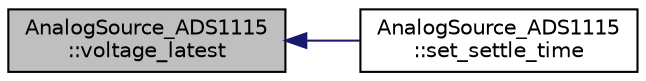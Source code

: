digraph "AnalogSource_ADS1115::voltage_latest"
{
 // INTERACTIVE_SVG=YES
  edge [fontname="Helvetica",fontsize="10",labelfontname="Helvetica",labelfontsize="10"];
  node [fontname="Helvetica",fontsize="10",shape=record];
  rankdir="LR";
  Node1 [label="AnalogSource_ADS1115\l::voltage_latest",height=0.2,width=0.4,color="black", fillcolor="grey75", style="filled", fontcolor="black"];
  Node1 -> Node2 [dir="back",color="midnightblue",fontsize="10",style="solid",fontname="Helvetica"];
  Node2 [label="AnalogSource_ADS1115\l::set_settle_time",height=0.2,width=0.4,color="black", fillcolor="white", style="filled",URL="$classAnalogSource__ADS1115.html#a99c1043bd5ace13531bb5563bd021d9d"];
}
